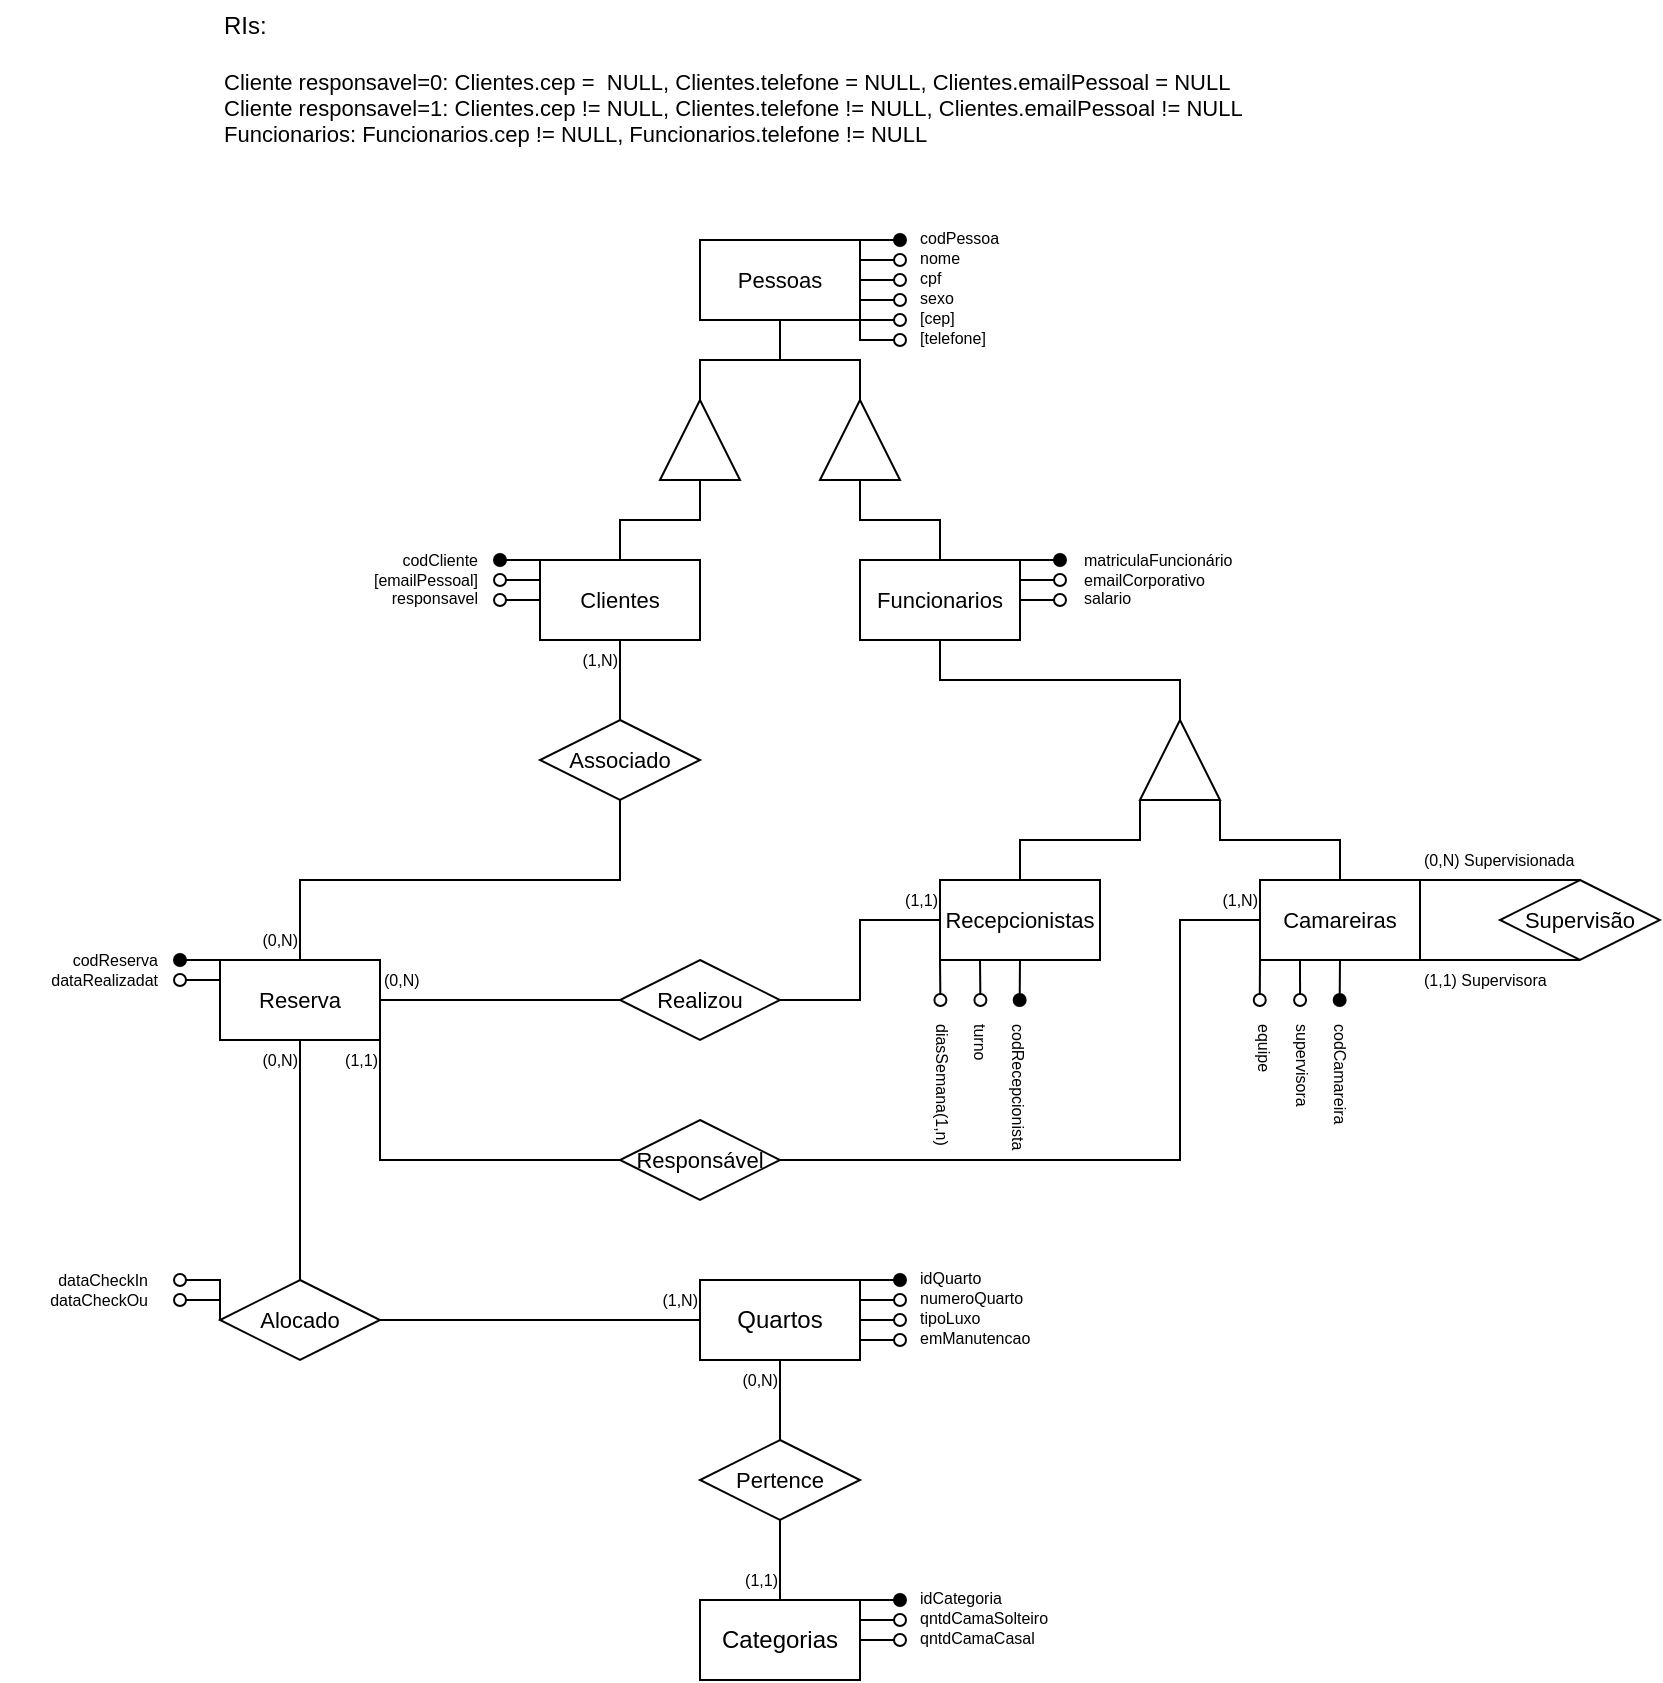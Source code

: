 <mxfile version="21.7.0" type="google">
  <diagram name="Page-1" id="pVK-v3Ne4E4YhY4qY6vI">
    <mxGraphModel grid="1" page="1" gridSize="10" guides="1" tooltips="1" connect="1" arrows="1" fold="1" pageScale="1" pageWidth="850" pageHeight="1100" math="0" shadow="0">
      <root>
        <mxCell id="0" />
        <mxCell id="1" parent="0" />
        <mxCell id="wfzsaKQqFc7a_JItM7_2-113" style="edgeStyle=orthogonalEdgeStyle;shape=connector;rounded=0;orthogonalLoop=1;jettySize=auto;html=1;exitX=1;exitY=0;exitDx=0;exitDy=0;labelBackgroundColor=none;fontFamily=Helvetica;fontSize=8;fontColor=default;endArrow=oval;endFill=1;" edge="1" parent="1" source="wfzsaKQqFc7a_JItM7_2-63">
          <mxGeometry relative="1" as="geometry">
            <mxPoint x="380" y="200" as="targetPoint" />
          </mxGeometry>
        </mxCell>
        <mxCell id="wfzsaKQqFc7a_JItM7_2-114" style="edgeStyle=orthogonalEdgeStyle;shape=connector;rounded=0;orthogonalLoop=1;jettySize=auto;html=1;exitX=1;exitY=0.25;exitDx=0;exitDy=0;labelBackgroundColor=none;fontFamily=Helvetica;fontSize=8;fontColor=default;endArrow=oval;endFill=0;" edge="1" parent="1" source="wfzsaKQqFc7a_JItM7_2-63">
          <mxGeometry relative="1" as="geometry">
            <mxPoint x="380" y="210.286" as="targetPoint" />
          </mxGeometry>
        </mxCell>
        <mxCell id="wfzsaKQqFc7a_JItM7_2-115" style="edgeStyle=orthogonalEdgeStyle;shape=connector;rounded=0;orthogonalLoop=1;jettySize=auto;html=1;exitX=1;exitY=0.5;exitDx=0;exitDy=0;labelBackgroundColor=none;fontFamily=Helvetica;fontSize=8;fontColor=default;endArrow=oval;endFill=0;" edge="1" parent="1" source="wfzsaKQqFc7a_JItM7_2-63">
          <mxGeometry relative="1" as="geometry">
            <mxPoint x="380" y="220" as="targetPoint" />
          </mxGeometry>
        </mxCell>
        <mxCell id="wfzsaKQqFc7a_JItM7_2-120" style="edgeStyle=orthogonalEdgeStyle;shape=connector;rounded=0;orthogonalLoop=1;jettySize=auto;html=1;exitX=0.5;exitY=1;exitDx=0;exitDy=0;entryX=0;entryY=0;entryDx=20;entryDy=0;entryPerimeter=0;labelBackgroundColor=none;fontFamily=Helvetica;fontSize=8;fontColor=default;endArrow=none;endFill=0;" edge="1" parent="1" source="wfzsaKQqFc7a_JItM7_2-63" target="wfzsaKQqFc7a_JItM7_2-116">
          <mxGeometry relative="1" as="geometry" />
        </mxCell>
        <mxCell id="wfzsaKQqFc7a_JItM7_2-63" value="Funcionarios" style="rounded=0;whiteSpace=wrap;html=1;fontFamily=Helvetica;fontSize=11;labelBackgroundColor=none;" vertex="1" parent="1">
          <mxGeometry x="280" y="200" width="80" height="40" as="geometry" />
        </mxCell>
        <mxCell id="wfzsaKQqFc7a_JItM7_2-121" style="edgeStyle=orthogonalEdgeStyle;shape=connector;rounded=0;orthogonalLoop=1;jettySize=auto;html=1;exitX=0;exitY=1;exitDx=0;exitDy=0;labelBackgroundColor=none;fontFamily=Helvetica;fontSize=8;fontColor=default;endArrow=oval;endFill=0;" edge="1" parent="1" source="wfzsaKQqFc7a_JItM7_2-64">
          <mxGeometry relative="1" as="geometry">
            <mxPoint x="320.2" y="420" as="targetPoint" />
          </mxGeometry>
        </mxCell>
        <mxCell id="wfzsaKQqFc7a_JItM7_2-122" style="edgeStyle=orthogonalEdgeStyle;shape=connector;rounded=0;orthogonalLoop=1;jettySize=auto;html=1;exitX=0.25;exitY=1;exitDx=0;exitDy=0;labelBackgroundColor=none;fontFamily=Helvetica;fontSize=8;fontColor=default;endArrow=oval;endFill=0;" edge="1" parent="1" source="wfzsaKQqFc7a_JItM7_2-64">
          <mxGeometry relative="1" as="geometry">
            <mxPoint x="340.2" y="420" as="targetPoint" />
          </mxGeometry>
        </mxCell>
        <mxCell id="KZVHmi9vI_cz33Y4YaYQ-47" style="edgeStyle=orthogonalEdgeStyle;shape=connector;rounded=0;orthogonalLoop=1;jettySize=auto;html=1;exitX=0.5;exitY=1;exitDx=0;exitDy=0;labelBackgroundColor=default;strokeColor=default;fontFamily=Helvetica;fontSize=11;fontColor=default;endArrow=oval;endFill=1;" edge="1" parent="1" source="wfzsaKQqFc7a_JItM7_2-64">
          <mxGeometry relative="1" as="geometry">
            <mxPoint x="359.833" y="420" as="targetPoint" />
          </mxGeometry>
        </mxCell>
        <mxCell id="wfzsaKQqFc7a_JItM7_2-64" value="Recepcionistas" style="rounded=0;whiteSpace=wrap;html=1;fontFamily=Helvetica;fontSize=11;labelBackgroundColor=none;" vertex="1" parent="1">
          <mxGeometry x="320" y="360" width="80" height="40" as="geometry" />
        </mxCell>
        <mxCell id="KZVHmi9vI_cz33Y4YaYQ-1" style="edgeStyle=orthogonalEdgeStyle;rounded=0;orthogonalLoop=1;jettySize=auto;html=1;exitX=0;exitY=1;exitDx=0;exitDy=0;endArrow=oval;endFill=0;" edge="1" parent="1" source="wfzsaKQqFc7a_JItM7_2-65">
          <mxGeometry relative="1" as="geometry">
            <mxPoint x="479.889" y="420" as="targetPoint" />
          </mxGeometry>
        </mxCell>
        <mxCell id="KZVHmi9vI_cz33Y4YaYQ-15" style="edgeStyle=orthogonalEdgeStyle;shape=connector;rounded=0;orthogonalLoop=1;jettySize=auto;html=1;exitX=1;exitY=0;exitDx=0;exitDy=0;entryX=0.5;entryY=0;entryDx=0;entryDy=0;labelBackgroundColor=default;strokeColor=default;fontFamily=Helvetica;fontSize=11;fontColor=default;endArrow=none;endFill=0;" edge="1" parent="1" source="wfzsaKQqFc7a_JItM7_2-65" target="KZVHmi9vI_cz33Y4YaYQ-14">
          <mxGeometry relative="1" as="geometry">
            <Array as="points">
              <mxPoint x="610" y="360" />
              <mxPoint x="610" y="360" />
            </Array>
          </mxGeometry>
        </mxCell>
        <mxCell id="KZVHmi9vI_cz33Y4YaYQ-16" style="edgeStyle=orthogonalEdgeStyle;shape=connector;rounded=0;orthogonalLoop=1;jettySize=auto;html=1;exitX=1;exitY=1;exitDx=0;exitDy=0;entryX=0.5;entryY=1;entryDx=0;entryDy=0;labelBackgroundColor=default;strokeColor=default;fontFamily=Helvetica;fontSize=11;fontColor=default;endArrow=none;endFill=0;" edge="1" parent="1" source="wfzsaKQqFc7a_JItM7_2-65" target="KZVHmi9vI_cz33Y4YaYQ-14">
          <mxGeometry relative="1" as="geometry">
            <Array as="points">
              <mxPoint x="620" y="400" />
              <mxPoint x="620" y="400" />
            </Array>
          </mxGeometry>
        </mxCell>
        <mxCell id="KZVHmi9vI_cz33Y4YaYQ-37" style="edgeStyle=orthogonalEdgeStyle;shape=connector;rounded=0;orthogonalLoop=1;jettySize=auto;html=1;exitX=0.25;exitY=1;exitDx=0;exitDy=0;labelBackgroundColor=default;strokeColor=default;fontFamily=Helvetica;fontSize=11;fontColor=default;endArrow=oval;endFill=0;" edge="1" parent="1" source="wfzsaKQqFc7a_JItM7_2-65">
          <mxGeometry relative="1" as="geometry">
            <mxPoint x="500.034" y="420" as="targetPoint" />
          </mxGeometry>
        </mxCell>
        <mxCell id="KZVHmi9vI_cz33Y4YaYQ-48" style="edgeStyle=orthogonalEdgeStyle;shape=connector;rounded=0;orthogonalLoop=1;jettySize=auto;html=1;exitX=0.5;exitY=1;exitDx=0;exitDy=0;labelBackgroundColor=default;strokeColor=default;fontFamily=Helvetica;fontSize=11;fontColor=default;endArrow=oval;endFill=1;" edge="1" parent="1" source="wfzsaKQqFc7a_JItM7_2-65">
          <mxGeometry relative="1" as="geometry">
            <mxPoint x="519.833" y="420" as="targetPoint" />
          </mxGeometry>
        </mxCell>
        <mxCell id="wfzsaKQqFc7a_JItM7_2-65" value="Camareiras" style="rounded=0;whiteSpace=wrap;html=1;fontFamily=Helvetica;fontSize=11;labelBackgroundColor=none;" vertex="1" parent="1">
          <mxGeometry x="480" y="360" width="80" height="40" as="geometry" />
        </mxCell>
        <mxCell id="wfzsaKQqFc7a_JItM7_2-73" style="edgeStyle=orthogonalEdgeStyle;shape=connector;rounded=0;orthogonalLoop=1;jettySize=auto;html=1;exitX=1;exitY=0;exitDx=0;exitDy=0;labelBackgroundColor=none;fontFamily=Helvetica;fontSize=11;fontColor=default;endArrow=oval;endFill=1;" edge="1" parent="1" source="wfzsaKQqFc7a_JItM7_2-66">
          <mxGeometry relative="1" as="geometry">
            <mxPoint x="300" y="40" as="targetPoint" />
          </mxGeometry>
        </mxCell>
        <mxCell id="wfzsaKQqFc7a_JItM7_2-74" style="edgeStyle=orthogonalEdgeStyle;shape=connector;rounded=0;orthogonalLoop=1;jettySize=auto;html=1;exitX=1;exitY=0.25;exitDx=0;exitDy=0;labelBackgroundColor=none;fontFamily=Helvetica;fontSize=11;fontColor=default;endArrow=oval;endFill=0;" edge="1" parent="1" source="wfzsaKQqFc7a_JItM7_2-66">
          <mxGeometry relative="1" as="geometry">
            <mxPoint x="300" y="50" as="targetPoint" />
          </mxGeometry>
        </mxCell>
        <mxCell id="wfzsaKQqFc7a_JItM7_2-75" style="edgeStyle=orthogonalEdgeStyle;shape=connector;rounded=0;orthogonalLoop=1;jettySize=auto;html=1;exitX=1;exitY=0.5;exitDx=0;exitDy=0;labelBackgroundColor=none;fontFamily=Helvetica;fontSize=11;fontColor=default;endArrow=oval;endFill=0;" edge="1" parent="1" source="wfzsaKQqFc7a_JItM7_2-66">
          <mxGeometry relative="1" as="geometry">
            <mxPoint x="300" y="60" as="targetPoint" />
          </mxGeometry>
        </mxCell>
        <mxCell id="wfzsaKQqFc7a_JItM7_2-79" style="edgeStyle=orthogonalEdgeStyle;shape=connector;rounded=0;orthogonalLoop=1;jettySize=auto;html=1;exitX=0.5;exitY=1;exitDx=0;exitDy=0;entryX=0;entryY=0;entryDx=20;entryDy=0;entryPerimeter=0;labelBackgroundColor=none;fontFamily=Helvetica;fontSize=8;fontColor=default;endArrow=none;endFill=0;" edge="1" parent="1" source="wfzsaKQqFc7a_JItM7_2-66" target="wfzsaKQqFc7a_JItM7_2-78">
          <mxGeometry relative="1" as="geometry" />
        </mxCell>
        <mxCell id="wfzsaKQqFc7a_JItM7_2-82" style="edgeStyle=orthogonalEdgeStyle;shape=connector;rounded=0;orthogonalLoop=1;jettySize=auto;html=1;exitX=1;exitY=0.75;exitDx=0;exitDy=0;labelBackgroundColor=none;fontFamily=Helvetica;fontSize=8;fontColor=default;endArrow=oval;endFill=0;" edge="1" parent="1" source="wfzsaKQqFc7a_JItM7_2-66">
          <mxGeometry relative="1" as="geometry">
            <mxPoint x="300" y="70.286" as="targetPoint" />
          </mxGeometry>
        </mxCell>
        <mxCell id="wfzsaKQqFc7a_JItM7_2-108" style="edgeStyle=orthogonalEdgeStyle;shape=connector;rounded=0;orthogonalLoop=1;jettySize=auto;html=1;exitX=0.5;exitY=1;exitDx=0;exitDy=0;entryX=0;entryY=0;entryDx=20;entryDy=0;entryPerimeter=0;labelBackgroundColor=none;fontFamily=Helvetica;fontSize=8;fontColor=default;endArrow=none;endFill=0;" edge="1" parent="1" source="wfzsaKQqFc7a_JItM7_2-66" target="wfzsaKQqFc7a_JItM7_2-107">
          <mxGeometry relative="1" as="geometry" />
        </mxCell>
        <mxCell id="wfzsaKQqFc7a_JItM7_2-111" style="edgeStyle=orthogonalEdgeStyle;shape=connector;rounded=0;orthogonalLoop=1;jettySize=auto;html=1;exitX=1;exitY=1;exitDx=0;exitDy=0;labelBackgroundColor=none;fontFamily=Helvetica;fontSize=8;fontColor=default;endArrow=oval;endFill=0;" edge="1" parent="1" source="wfzsaKQqFc7a_JItM7_2-66">
          <mxGeometry relative="1" as="geometry">
            <mxPoint x="300" y="80" as="targetPoint" />
          </mxGeometry>
        </mxCell>
        <mxCell id="wfzsaKQqFc7a_JItM7_2-112" style="edgeStyle=orthogonalEdgeStyle;shape=connector;rounded=0;orthogonalLoop=1;jettySize=auto;html=1;exitX=1;exitY=1;exitDx=0;exitDy=0;labelBackgroundColor=none;fontFamily=Helvetica;fontSize=8;fontColor=default;endArrow=oval;endFill=0;" edge="1" parent="1" source="wfzsaKQqFc7a_JItM7_2-66">
          <mxGeometry relative="1" as="geometry">
            <mxPoint x="300" y="90" as="targetPoint" />
            <Array as="points">
              <mxPoint x="280" y="90" />
            </Array>
          </mxGeometry>
        </mxCell>
        <mxCell id="wfzsaKQqFc7a_JItM7_2-66" value="Pessoas" style="rounded=0;whiteSpace=wrap;html=1;fontFamily=Helvetica;fontSize=11;labelBackgroundColor=none;" vertex="1" parent="1">
          <mxGeometry x="200" y="40" width="80" height="40" as="geometry" />
        </mxCell>
        <mxCell id="wfzsaKQqFc7a_JItM7_2-105" style="edgeStyle=orthogonalEdgeStyle;shape=connector;rounded=0;orthogonalLoop=1;jettySize=auto;html=1;exitX=0;exitY=0;exitDx=0;exitDy=0;labelBackgroundColor=none;fontFamily=Helvetica;fontSize=8;fontColor=default;endArrow=oval;endFill=1;" edge="1" parent="1" source="wfzsaKQqFc7a_JItM7_2-67">
          <mxGeometry relative="1" as="geometry">
            <mxPoint x="100" y="200" as="targetPoint" />
          </mxGeometry>
        </mxCell>
        <mxCell id="wfzsaKQqFc7a_JItM7_2-106" style="edgeStyle=orthogonalEdgeStyle;shape=connector;rounded=0;orthogonalLoop=1;jettySize=auto;html=1;exitX=0;exitY=0.25;exitDx=0;exitDy=0;labelBackgroundColor=none;fontFamily=Helvetica;fontSize=8;fontColor=default;endArrow=oval;endFill=0;" edge="1" parent="1" source="wfzsaKQqFc7a_JItM7_2-67">
          <mxGeometry relative="1" as="geometry">
            <mxPoint x="100" y="210" as="targetPoint" />
          </mxGeometry>
        </mxCell>
        <mxCell id="wfzsaKQqFc7a_JItM7_2-110" style="edgeStyle=orthogonalEdgeStyle;shape=connector;rounded=0;orthogonalLoop=1;jettySize=auto;html=1;exitX=0;exitY=0.5;exitDx=0;exitDy=0;labelBackgroundColor=none;fontFamily=Helvetica;fontSize=8;fontColor=default;endArrow=oval;endFill=0;" edge="1" parent="1" source="wfzsaKQqFc7a_JItM7_2-67">
          <mxGeometry relative="1" as="geometry">
            <mxPoint x="100" y="220" as="targetPoint" />
          </mxGeometry>
        </mxCell>
        <mxCell id="wfzsaKQqFc7a_JItM7_2-67" value="Clientes" style="rounded=0;whiteSpace=wrap;html=1;fontFamily=Helvetica;fontSize=11;labelBackgroundColor=none;" vertex="1" parent="1">
          <mxGeometry x="120" y="200" width="80" height="40" as="geometry" />
        </mxCell>
        <mxCell id="wfzsaKQqFc7a_JItM7_2-131" style="edgeStyle=orthogonalEdgeStyle;shape=connector;rounded=0;orthogonalLoop=1;jettySize=auto;html=1;exitX=1;exitY=0;exitDx=0;exitDy=0;labelBackgroundColor=none;fontFamily=Helvetica;fontSize=8;fontColor=default;endArrow=oval;endFill=1;" edge="1" parent="1" source="wfzsaKQqFc7a_JItM7_2-69">
          <mxGeometry relative="1" as="geometry">
            <mxPoint x="300" y="560" as="targetPoint" />
          </mxGeometry>
        </mxCell>
        <mxCell id="wfzsaKQqFc7a_JItM7_2-132" style="edgeStyle=orthogonalEdgeStyle;shape=connector;rounded=0;orthogonalLoop=1;jettySize=auto;html=1;exitX=1;exitY=0.25;exitDx=0;exitDy=0;labelBackgroundColor=none;fontFamily=Helvetica;fontSize=8;fontColor=default;endArrow=oval;endFill=0;" edge="1" parent="1" source="wfzsaKQqFc7a_JItM7_2-69">
          <mxGeometry relative="1" as="geometry">
            <mxPoint x="300" y="570" as="targetPoint" />
          </mxGeometry>
        </mxCell>
        <mxCell id="wfzsaKQqFc7a_JItM7_2-133" style="edgeStyle=orthogonalEdgeStyle;shape=connector;rounded=0;orthogonalLoop=1;jettySize=auto;html=1;exitX=1;exitY=0.5;exitDx=0;exitDy=0;labelBackgroundColor=none;fontFamily=Helvetica;fontSize=8;fontColor=default;endArrow=oval;endFill=0;" edge="1" parent="1" source="wfzsaKQqFc7a_JItM7_2-69">
          <mxGeometry relative="1" as="geometry">
            <mxPoint x="300" y="580" as="targetPoint" />
          </mxGeometry>
        </mxCell>
        <mxCell id="wfzsaKQqFc7a_JItM7_2-134" style="edgeStyle=orthogonalEdgeStyle;shape=connector;rounded=0;orthogonalLoop=1;jettySize=auto;html=1;exitX=1;exitY=0.75;exitDx=0;exitDy=0;labelBackgroundColor=none;fontFamily=Helvetica;fontSize=8;fontColor=default;endArrow=oval;endFill=0;" edge="1" parent="1" source="wfzsaKQqFc7a_JItM7_2-69">
          <mxGeometry relative="1" as="geometry">
            <mxPoint x="300" y="590" as="targetPoint" />
          </mxGeometry>
        </mxCell>
        <mxCell id="KZVHmi9vI_cz33Y4YaYQ-7" style="edgeStyle=orthogonalEdgeStyle;shape=connector;rounded=0;orthogonalLoop=1;jettySize=auto;html=1;exitX=0.5;exitY=1;exitDx=0;exitDy=0;entryX=0.5;entryY=0;entryDx=0;entryDy=0;labelBackgroundColor=default;strokeColor=default;fontFamily=Helvetica;fontSize=11;fontColor=default;endArrow=none;endFill=0;" edge="1" parent="1" source="wfzsaKQqFc7a_JItM7_2-69" target="wfzsaKQqFc7a_JItM7_2-146">
          <mxGeometry relative="1" as="geometry" />
        </mxCell>
        <mxCell id="wfzsaKQqFc7a_JItM7_2-69" value="Quartos" style="rounded=0;whiteSpace=wrap;html=1;labelBackgroundColor=none;" vertex="1" parent="1">
          <mxGeometry x="200" y="560" width="80" height="40" as="geometry" />
        </mxCell>
        <mxCell id="wfzsaKQqFc7a_JItM7_2-70" value="codPessoa&#xa;nome&#xa;cpf&#xa;sexo&#xa;[cep]&#xa;[telefone]&#xa;&#xa;" style="text;align=left;verticalAlign=top;resizable=0;points=[];autosize=1;strokeColor=none;fillColor=none;fontSize=8;fontFamily=Helvetica;labelPosition=center;verticalLabelPosition=middle;spacingBottom=0;spacing=0;strokeWidth=0;labelBackgroundColor=none;" vertex="1" parent="1">
          <mxGeometry x="310" y="30" width="60" height="70" as="geometry" />
        </mxCell>
        <mxCell id="wfzsaKQqFc7a_JItM7_2-81" style="edgeStyle=orthogonalEdgeStyle;shape=connector;rounded=0;orthogonalLoop=1;jettySize=auto;html=1;exitX=0.5;exitY=1;exitDx=0;exitDy=0;exitPerimeter=0;entryX=0.5;entryY=0;entryDx=0;entryDy=0;labelBackgroundColor=none;fontFamily=Helvetica;fontSize=8;fontColor=default;endArrow=none;endFill=0;" edge="1" parent="1" source="wfzsaKQqFc7a_JItM7_2-78" target="wfzsaKQqFc7a_JItM7_2-67">
          <mxGeometry relative="1" as="geometry" />
        </mxCell>
        <mxCell id="wfzsaKQqFc7a_JItM7_2-78" value="" style="verticalLabelPosition=bottom;verticalAlign=top;html=1;shape=mxgraph.basic.acute_triangle;dx=0.5;strokeWidth=1;fontFamily=Helvetica;fontSize=8;fillColor=none;labelBackgroundColor=none;" vertex="1" parent="1">
          <mxGeometry x="180" y="120" width="40" height="40" as="geometry" />
        </mxCell>
        <mxCell id="wfzsaKQqFc7a_JItM7_2-83" value="&lt;div&gt;codCliente&lt;br&gt;&lt;/div&gt;&lt;div&gt;[emailPessoal]&lt;/div&gt;&lt;div&gt;responsavel&lt;br&gt;&lt;/div&gt;" style="text;html=1;align=right;verticalAlign=middle;resizable=0;points=[];autosize=1;strokeColor=none;fillColor=none;fontSize=8;fontFamily=Helvetica;labelBackgroundColor=none;" vertex="1" parent="1">
          <mxGeometry x="10" y="190" width="80" height="40" as="geometry" />
        </mxCell>
        <mxCell id="wfzsaKQqFc7a_JItM7_2-84" value="&lt;div&gt;matriculaFuncionário&lt;/div&gt;&lt;div&gt;emailCorporativo&lt;br&gt;&lt;/div&gt;&lt;div&gt;salario&lt;br&gt;&lt;/div&gt;" style="text;html=1;align=left;verticalAlign=middle;resizable=0;points=[];autosize=1;strokeColor=none;fillColor=none;fontSize=8;fontFamily=Helvetica;labelBackgroundColor=none;" vertex="1" parent="1">
          <mxGeometry x="390" y="190" width="100" height="40" as="geometry" />
        </mxCell>
        <mxCell id="wfzsaKQqFc7a_JItM7_2-98" value="idQuarto&#xa;numeroQuarto&#xa;tipoLuxo&#xa;emManutencao&#xa;&#xa;" style="text;align=left;verticalAlign=top;resizable=0;points=[];autosize=1;strokeColor=none;fillColor=none;fontSize=8;fontFamily=Helvetica;labelPosition=center;verticalLabelPosition=middle;spacingBottom=0;spacing=0;strokeWidth=0;labelBackgroundColor=none;" vertex="1" parent="1">
          <mxGeometry x="310" y="550" width="70" height="60" as="geometry" />
        </mxCell>
        <mxCell id="wfzsaKQqFc7a_JItM7_2-135" style="edgeStyle=orthogonalEdgeStyle;shape=connector;rounded=0;orthogonalLoop=1;jettySize=auto;html=1;exitX=1;exitY=0;exitDx=0;exitDy=0;labelBackgroundColor=none;fontFamily=Helvetica;fontSize=8;fontColor=default;endArrow=oval;endFill=1;" edge="1" parent="1" source="wfzsaKQqFc7a_JItM7_2-101">
          <mxGeometry relative="1" as="geometry">
            <mxPoint x="300" y="720" as="targetPoint" />
          </mxGeometry>
        </mxCell>
        <mxCell id="wfzsaKQqFc7a_JItM7_2-136" style="edgeStyle=orthogonalEdgeStyle;shape=connector;rounded=0;orthogonalLoop=1;jettySize=auto;html=1;exitX=1;exitY=0.25;exitDx=0;exitDy=0;labelBackgroundColor=none;fontFamily=Helvetica;fontSize=8;fontColor=default;endArrow=oval;endFill=0;" edge="1" parent="1" source="wfzsaKQqFc7a_JItM7_2-101">
          <mxGeometry relative="1" as="geometry">
            <mxPoint x="300" y="730" as="targetPoint" />
          </mxGeometry>
        </mxCell>
        <mxCell id="wfzsaKQqFc7a_JItM7_2-137" style="edgeStyle=orthogonalEdgeStyle;shape=connector;rounded=0;orthogonalLoop=1;jettySize=auto;html=1;exitX=1;exitY=0.5;exitDx=0;exitDy=0;labelBackgroundColor=none;fontFamily=Helvetica;fontSize=8;fontColor=default;endArrow=oval;endFill=0;" edge="1" parent="1" source="wfzsaKQqFc7a_JItM7_2-101">
          <mxGeometry relative="1" as="geometry">
            <mxPoint x="300" y="740" as="targetPoint" />
          </mxGeometry>
        </mxCell>
        <mxCell id="wfzsaKQqFc7a_JItM7_2-101" value="Categorias" style="rounded=0;whiteSpace=wrap;html=1;labelBackgroundColor=none;" vertex="1" parent="1">
          <mxGeometry x="200" y="720" width="80" height="40" as="geometry" />
        </mxCell>
        <mxCell id="wfzsaKQqFc7a_JItM7_2-102" value="idCategoria&#xa;qntdCamaSolteiro&#xa;qntdCamaCasal&#xa;" style="text;align=left;verticalAlign=top;resizable=0;points=[];autosize=1;strokeColor=none;fillColor=none;fontSize=8;fontFamily=Helvetica;labelPosition=center;verticalLabelPosition=middle;spacingBottom=0;spacing=0;strokeWidth=0;labelBackgroundColor=none;" vertex="1" parent="1">
          <mxGeometry x="310" y="710" width="80" height="40" as="geometry" />
        </mxCell>
        <mxCell id="wfzsaKQqFc7a_JItM7_2-104" value="&lt;div&gt;codRecepcionista&lt;br&gt;&lt;/div&gt;&lt;div&gt;&lt;br&gt;&lt;/div&gt;&lt;div&gt;turno&lt;/div&gt;&lt;div&gt;&lt;br&gt;&lt;/div&gt;diasSemana(1,n)" style="text;html=1;align=left;verticalAlign=middle;resizable=0;points=[];autosize=1;strokeColor=none;fillColor=none;fontSize=8;fontFamily=Helvetica;rotation=90;labelBackgroundColor=none;" vertex="1" parent="1">
          <mxGeometry x="295" y="445" width="90" height="60" as="geometry" />
        </mxCell>
        <mxCell id="wfzsaKQqFc7a_JItM7_2-109" style="edgeStyle=orthogonalEdgeStyle;shape=connector;rounded=0;orthogonalLoop=1;jettySize=auto;html=1;exitX=0.5;exitY=1;exitDx=0;exitDy=0;exitPerimeter=0;entryX=0.5;entryY=0;entryDx=0;entryDy=0;labelBackgroundColor=none;fontFamily=Helvetica;fontSize=8;fontColor=default;endArrow=none;endFill=0;" edge="1" parent="1" source="wfzsaKQqFc7a_JItM7_2-107" target="wfzsaKQqFc7a_JItM7_2-63">
          <mxGeometry relative="1" as="geometry" />
        </mxCell>
        <mxCell id="wfzsaKQqFc7a_JItM7_2-107" value="" style="verticalLabelPosition=bottom;verticalAlign=top;html=1;shape=mxgraph.basic.acute_triangle;dx=0.5;strokeWidth=1;fontFamily=Helvetica;fontSize=8;fillColor=none;labelBackgroundColor=none;" vertex="1" parent="1">
          <mxGeometry x="260" y="120" width="40" height="40" as="geometry" />
        </mxCell>
        <mxCell id="wfzsaKQqFc7a_JItM7_2-117" style="edgeStyle=orthogonalEdgeStyle;shape=connector;rounded=0;orthogonalLoop=1;jettySize=auto;html=1;exitX=1;exitY=1;exitDx=0;exitDy=0;exitPerimeter=0;entryX=0.5;entryY=0;entryDx=0;entryDy=0;labelBackgroundColor=none;fontFamily=Helvetica;fontSize=8;fontColor=default;endArrow=none;endFill=0;" edge="1" parent="1" source="wfzsaKQqFc7a_JItM7_2-116" target="wfzsaKQqFc7a_JItM7_2-65">
          <mxGeometry relative="1" as="geometry" />
        </mxCell>
        <mxCell id="wfzsaKQqFc7a_JItM7_2-119" style="edgeStyle=orthogonalEdgeStyle;shape=connector;rounded=0;orthogonalLoop=1;jettySize=auto;html=1;exitX=0;exitY=1;exitDx=0;exitDy=0;exitPerimeter=0;entryX=0.5;entryY=0;entryDx=0;entryDy=0;labelBackgroundColor=none;fontFamily=Helvetica;fontSize=8;fontColor=default;endArrow=none;endFill=0;" edge="1" parent="1" source="wfzsaKQqFc7a_JItM7_2-116" target="wfzsaKQqFc7a_JItM7_2-64">
          <mxGeometry relative="1" as="geometry" />
        </mxCell>
        <mxCell id="wfzsaKQqFc7a_JItM7_2-116" value="" style="verticalLabelPosition=bottom;verticalAlign=top;html=1;shape=mxgraph.basic.acute_triangle;dx=0.5;strokeWidth=1;fontFamily=Helvetica;fontSize=8;fillColor=none;labelBackgroundColor=none;" vertex="1" parent="1">
          <mxGeometry x="420" y="280" width="40" height="40" as="geometry" />
        </mxCell>
        <mxCell id="KZVHmi9vI_cz33Y4YaYQ-8" style="edgeStyle=orthogonalEdgeStyle;shape=connector;rounded=0;orthogonalLoop=1;jettySize=auto;html=1;exitX=0.5;exitY=1;exitDx=0;exitDy=0;entryX=0.5;entryY=0;entryDx=0;entryDy=0;labelBackgroundColor=default;strokeColor=default;fontFamily=Helvetica;fontSize=11;fontColor=default;endArrow=none;endFill=0;" edge="1" parent="1" source="wfzsaKQqFc7a_JItM7_2-146" target="wfzsaKQqFc7a_JItM7_2-101">
          <mxGeometry relative="1" as="geometry" />
        </mxCell>
        <mxCell id="wfzsaKQqFc7a_JItM7_2-146" value="Pertence" style="rhombus;whiteSpace=wrap;html=1;rounded=0;strokeWidth=1;fontFamily=Helvetica;fontSize=11;labelBackgroundColor=none;" vertex="1" parent="1">
          <mxGeometry x="200" y="640" width="80" height="40" as="geometry" />
        </mxCell>
        <mxCell id="wfzsaKQqFc7a_JItM7_2-168" style="edgeStyle=orthogonalEdgeStyle;shape=connector;rounded=0;orthogonalLoop=1;jettySize=auto;html=1;exitX=0.5;exitY=1;exitDx=0;exitDy=0;entryX=0.5;entryY=0;entryDx=0;entryDy=0;labelBackgroundColor=default;strokeColor=default;fontFamily=Helvetica;fontSize=11;fontColor=default;endArrow=none;endFill=0;" edge="1" parent="1" source="wfzsaKQqFc7a_JItM7_2-149" target="wfzsaKQqFc7a_JItM7_2-167">
          <mxGeometry relative="1" as="geometry" />
        </mxCell>
        <mxCell id="KZVHmi9vI_cz33Y4YaYQ-3" style="edgeStyle=orthogonalEdgeStyle;shape=connector;rounded=0;orthogonalLoop=1;jettySize=auto;html=1;exitX=0;exitY=0;exitDx=0;exitDy=0;labelBackgroundColor=default;strokeColor=default;fontFamily=Helvetica;fontSize=11;fontColor=default;endArrow=oval;endFill=1;" edge="1" parent="1" source="wfzsaKQqFc7a_JItM7_2-149">
          <mxGeometry relative="1" as="geometry">
            <mxPoint x="-60" y="399.889" as="targetPoint" />
          </mxGeometry>
        </mxCell>
        <mxCell id="KZVHmi9vI_cz33Y4YaYQ-4" style="edgeStyle=orthogonalEdgeStyle;shape=connector;rounded=0;orthogonalLoop=1;jettySize=auto;html=1;exitX=0;exitY=0.25;exitDx=0;exitDy=0;labelBackgroundColor=default;strokeColor=default;fontFamily=Helvetica;fontSize=11;fontColor=default;endArrow=oval;endFill=0;" edge="1" parent="1" source="wfzsaKQqFc7a_JItM7_2-149">
          <mxGeometry relative="1" as="geometry">
            <mxPoint x="-60" y="409.889" as="targetPoint" />
          </mxGeometry>
        </mxCell>
        <mxCell id="wfzsaKQqFc7a_JItM7_2-149" value="Reserva" style="rounded=0;whiteSpace=wrap;html=1;fontSize=11;labelBackgroundColor=none;" vertex="1" parent="1">
          <mxGeometry x="-40" y="400" width="80" height="40" as="geometry" />
        </mxCell>
        <mxCell id="wfzsaKQqFc7a_JItM7_2-150" value="&lt;div&gt;codReserva&lt;/div&gt;&lt;div&gt;dataRealizadat&lt;/div&gt;" style="text;html=1;align=right;verticalAlign=middle;resizable=0;points=[];autosize=1;strokeColor=none;fillColor=none;fontSize=8;fontFamily=Helvetica;labelBackgroundColor=none;" vertex="1" parent="1">
          <mxGeometry x="-150" y="390" width="80" height="30" as="geometry" />
        </mxCell>
        <mxCell id="wfzsaKQqFc7a_JItM7_2-154" style="edgeStyle=orthogonalEdgeStyle;shape=connector;rounded=0;orthogonalLoop=1;jettySize=auto;html=1;exitX=0.5;exitY=0;exitDx=0;exitDy=0;entryX=0.5;entryY=1;entryDx=0;entryDy=0;labelBackgroundColor=none;fontFamily=Helvetica;fontSize=11;fontColor=default;endArrow=none;endFill=0;" edge="1" parent="1" source="wfzsaKQqFc7a_JItM7_2-152" target="wfzsaKQqFc7a_JItM7_2-67">
          <mxGeometry relative="1" as="geometry" />
        </mxCell>
        <mxCell id="wfzsaKQqFc7a_JItM7_2-155" style="edgeStyle=orthogonalEdgeStyle;shape=connector;rounded=0;orthogonalLoop=1;jettySize=auto;html=1;exitX=0.5;exitY=1;exitDx=0;exitDy=0;entryX=0.5;entryY=0;entryDx=0;entryDy=0;labelBackgroundColor=none;fontFamily=Helvetica;fontSize=11;fontColor=default;endArrow=none;endFill=0;" edge="1" parent="1" source="wfzsaKQqFc7a_JItM7_2-152" target="wfzsaKQqFc7a_JItM7_2-149">
          <mxGeometry relative="1" as="geometry" />
        </mxCell>
        <mxCell id="wfzsaKQqFc7a_JItM7_2-152" value="Associado" style="rhombus;whiteSpace=wrap;html=1;rounded=0;strokeWidth=1;fontFamily=Helvetica;fontSize=11;labelBackgroundColor=none;" vertex="1" parent="1">
          <mxGeometry x="120" y="280" width="80" height="40" as="geometry" />
        </mxCell>
        <mxCell id="wfzsaKQqFc7a_JItM7_2-163" style="edgeStyle=orthogonalEdgeStyle;rounded=0;orthogonalLoop=1;jettySize=auto;html=1;exitX=1;exitY=0.5;exitDx=0;exitDy=0;entryX=0;entryY=0.5;entryDx=0;entryDy=0;endArrow=none;endFill=0;" edge="1" parent="1" source="wfzsaKQqFc7a_JItM7_2-162" target="wfzsaKQqFc7a_JItM7_2-64">
          <mxGeometry relative="1" as="geometry" />
        </mxCell>
        <mxCell id="wfzsaKQqFc7a_JItM7_2-164" style="edgeStyle=orthogonalEdgeStyle;shape=connector;rounded=0;orthogonalLoop=1;jettySize=auto;html=1;exitX=0;exitY=0.5;exitDx=0;exitDy=0;entryX=1;entryY=0.5;entryDx=0;entryDy=0;labelBackgroundColor=default;strokeColor=default;fontFamily=Helvetica;fontSize=11;fontColor=default;endArrow=none;endFill=0;" edge="1" parent="1" source="wfzsaKQqFc7a_JItM7_2-162" target="wfzsaKQqFc7a_JItM7_2-149">
          <mxGeometry relative="1" as="geometry" />
        </mxCell>
        <mxCell id="wfzsaKQqFc7a_JItM7_2-162" value="Realizou" style="rhombus;whiteSpace=wrap;html=1;rounded=0;strokeWidth=1;fontFamily=Helvetica;fontSize=11;labelBackgroundColor=none;" vertex="1" parent="1">
          <mxGeometry x="160" y="400" width="80" height="40" as="geometry" />
        </mxCell>
        <mxCell id="wfzsaKQqFc7a_JItM7_2-165" value="&lt;div&gt;&lt;font style=&quot;font-size: 12px;&quot;&gt;RIs:&lt;/font&gt;&lt;/div&gt;&lt;div&gt;&lt;font style=&quot;font-size: 12px;&quot;&gt;&lt;br&gt;&lt;/font&gt;&lt;/div&gt;&lt;div&gt;Cliente responsavel=0: Clientes.cep =&amp;nbsp; NULL, Clientes.telefone = NULL, Clientes.emailPessoal = NULL &lt;br&gt;&lt;/div&gt;&lt;div&gt;Cliente responsavel=1: Clientes.cep != NULL, Clientes.telefone != NULL, Clientes.emailPessoal != NULL&lt;/div&gt;&lt;div&gt;Funcionarios:&amp;nbsp;Funcionarios.cep != NULL,&amp;nbsp;Funcionarios.telefone != NULL&lt;/div&gt;" style="text;html=1;align=left;verticalAlign=middle;resizable=0;points=[];autosize=1;strokeColor=none;fillColor=none;fontSize=11;fontFamily=Helvetica;fontColor=default;" vertex="1" parent="1">
          <mxGeometry x="-40" y="-80" width="530" height="80" as="geometry" />
        </mxCell>
        <mxCell id="wfzsaKQqFc7a_JItM7_2-169" style="edgeStyle=orthogonalEdgeStyle;shape=connector;rounded=0;orthogonalLoop=1;jettySize=auto;html=1;exitX=1;exitY=0.5;exitDx=0;exitDy=0;entryX=0;entryY=0.5;entryDx=0;entryDy=0;labelBackgroundColor=default;strokeColor=default;fontFamily=Helvetica;fontSize=11;fontColor=default;endArrow=none;endFill=0;" edge="1" parent="1" source="wfzsaKQqFc7a_JItM7_2-167" target="wfzsaKQqFc7a_JItM7_2-69">
          <mxGeometry relative="1" as="geometry" />
        </mxCell>
        <mxCell id="KZVHmi9vI_cz33Y4YaYQ-45" style="edgeStyle=orthogonalEdgeStyle;shape=connector;rounded=0;orthogonalLoop=1;jettySize=auto;html=1;exitX=0;exitY=0.5;exitDx=0;exitDy=0;labelBackgroundColor=default;strokeColor=default;fontFamily=Helvetica;fontSize=11;fontColor=default;endArrow=oval;endFill=0;" edge="1" parent="1" source="wfzsaKQqFc7a_JItM7_2-167">
          <mxGeometry relative="1" as="geometry">
            <mxPoint x="-60" y="560" as="targetPoint" />
            <Array as="points">
              <mxPoint x="-40" y="560" />
            </Array>
          </mxGeometry>
        </mxCell>
        <mxCell id="KZVHmi9vI_cz33Y4YaYQ-46" style="edgeStyle=orthogonalEdgeStyle;shape=connector;rounded=0;orthogonalLoop=1;jettySize=auto;html=1;exitX=0;exitY=0.5;exitDx=0;exitDy=0;labelBackgroundColor=default;strokeColor=default;fontFamily=Helvetica;fontSize=11;fontColor=default;endArrow=oval;endFill=0;" edge="1" parent="1" source="wfzsaKQqFc7a_JItM7_2-167">
          <mxGeometry relative="1" as="geometry">
            <mxPoint x="-60" y="570" as="targetPoint" />
            <Array as="points">
              <mxPoint x="-40" y="570" />
            </Array>
          </mxGeometry>
        </mxCell>
        <mxCell id="wfzsaKQqFc7a_JItM7_2-167" value="Alocado" style="rhombus;whiteSpace=wrap;html=1;rounded=0;strokeWidth=1;fontFamily=Helvetica;fontSize=11;labelBackgroundColor=none;" vertex="1" parent="1">
          <mxGeometry x="-40" y="560" width="80" height="40" as="geometry" />
        </mxCell>
        <mxCell id="KZVHmi9vI_cz33Y4YaYQ-12" style="edgeStyle=orthogonalEdgeStyle;shape=connector;rounded=0;orthogonalLoop=1;jettySize=auto;html=1;exitX=1;exitY=0.5;exitDx=0;exitDy=0;entryX=0;entryY=0.5;entryDx=0;entryDy=0;labelBackgroundColor=default;strokeColor=default;fontFamily=Helvetica;fontSize=11;fontColor=default;endArrow=none;endFill=0;" edge="1" parent="1" source="KZVHmi9vI_cz33Y4YaYQ-11" target="wfzsaKQqFc7a_JItM7_2-65">
          <mxGeometry relative="1" as="geometry">
            <Array as="points">
              <mxPoint x="440" y="500" />
              <mxPoint x="440" y="380" />
            </Array>
          </mxGeometry>
        </mxCell>
        <mxCell id="KZVHmi9vI_cz33Y4YaYQ-13" style="edgeStyle=orthogonalEdgeStyle;shape=connector;rounded=0;orthogonalLoop=1;jettySize=auto;html=1;exitX=0;exitY=0.5;exitDx=0;exitDy=0;entryX=1;entryY=1;entryDx=0;entryDy=0;labelBackgroundColor=default;strokeColor=default;fontFamily=Helvetica;fontSize=11;fontColor=default;endArrow=none;endFill=0;" edge="1" parent="1" source="KZVHmi9vI_cz33Y4YaYQ-11" target="wfzsaKQqFc7a_JItM7_2-149">
          <mxGeometry relative="1" as="geometry" />
        </mxCell>
        <mxCell id="KZVHmi9vI_cz33Y4YaYQ-11" value="Responsável" style="rhombus;whiteSpace=wrap;html=1;rounded=0;strokeWidth=1;fontFamily=Helvetica;fontSize=11;labelBackgroundColor=none;" vertex="1" parent="1">
          <mxGeometry x="160" y="480" width="80" height="40" as="geometry" />
        </mxCell>
        <mxCell id="KZVHmi9vI_cz33Y4YaYQ-14" value="Supervisão" style="rhombus;whiteSpace=wrap;html=1;rounded=0;strokeWidth=1;fontFamily=Helvetica;fontSize=11;labelBackgroundColor=none;" vertex="1" parent="1">
          <mxGeometry x="600" y="360" width="80" height="40" as="geometry" />
        </mxCell>
        <mxCell id="KZVHmi9vI_cz33Y4YaYQ-17" value="(0,N)" style="text;html=1;align=right;verticalAlign=middle;resizable=0;points=[];autosize=1;strokeColor=none;fillColor=none;fontSize=8;fontFamily=Helvetica;labelBackgroundColor=none;" vertex="1" parent="1">
          <mxGeometry x="-40" y="380" width="40" height="20" as="geometry" />
        </mxCell>
        <mxCell id="KZVHmi9vI_cz33Y4YaYQ-19" value="(1,N)" style="text;html=1;align=right;verticalAlign=middle;resizable=0;points=[];autosize=1;strokeColor=none;fillColor=none;fontSize=8;fontFamily=Helvetica;labelBackgroundColor=none;" vertex="1" parent="1">
          <mxGeometry x="160" y="560" width="40" height="20" as="geometry" />
        </mxCell>
        <mxCell id="KZVHmi9vI_cz33Y4YaYQ-20" value="(0,N)" style="text;html=1;align=right;verticalAlign=middle;resizable=0;points=[];autosize=1;strokeColor=none;fillColor=none;fontSize=8;fontFamily=Helvetica;labelBackgroundColor=none;" vertex="1" parent="1">
          <mxGeometry x="-40" y="440" width="40" height="20" as="geometry" />
        </mxCell>
        <mxCell id="KZVHmi9vI_cz33Y4YaYQ-24" value="(0,N)" style="text;html=1;align=left;verticalAlign=middle;resizable=0;points=[];autosize=1;strokeColor=none;fillColor=none;fontSize=8;fontFamily=Helvetica;labelBackgroundColor=none;" vertex="1" parent="1">
          <mxGeometry x="40" y="400" width="40" height="20" as="geometry" />
        </mxCell>
        <mxCell id="KZVHmi9vI_cz33Y4YaYQ-26" value="(1,1)" style="text;html=1;align=right;verticalAlign=middle;resizable=0;points=[];autosize=1;strokeColor=none;fillColor=none;fontSize=8;fontFamily=Helvetica;labelBackgroundColor=none;" vertex="1" parent="1">
          <mxGeometry x="280" y="360" width="40" height="20" as="geometry" />
        </mxCell>
        <mxCell id="KZVHmi9vI_cz33Y4YaYQ-27" value="(1,1)" style="text;html=1;align=right;verticalAlign=middle;resizable=0;points=[];autosize=1;strokeColor=none;fillColor=none;fontSize=8;fontFamily=Helvetica;labelBackgroundColor=none;" vertex="1" parent="1">
          <mxGeometry y="440" width="40" height="20" as="geometry" />
        </mxCell>
        <mxCell id="KZVHmi9vI_cz33Y4YaYQ-28" value="(1,N)" style="text;html=1;align=right;verticalAlign=middle;resizable=0;points=[];autosize=1;strokeColor=none;fillColor=none;fontSize=8;fontFamily=Helvetica;labelBackgroundColor=none;" vertex="1" parent="1">
          <mxGeometry x="440" y="360" width="40" height="20" as="geometry" />
        </mxCell>
        <mxCell id="KZVHmi9vI_cz33Y4YaYQ-29" value="(1,1)" style="text;html=1;align=right;verticalAlign=middle;resizable=0;points=[];autosize=1;strokeColor=none;fillColor=none;fontSize=8;fontFamily=Helvetica;labelBackgroundColor=none;" vertex="1" parent="1">
          <mxGeometry x="200" y="700" width="40" height="20" as="geometry" />
        </mxCell>
        <mxCell id="KZVHmi9vI_cz33Y4YaYQ-30" value="(0,N)" style="text;html=1;align=right;verticalAlign=middle;resizable=0;points=[];autosize=1;strokeColor=none;fillColor=none;fontSize=8;fontFamily=Helvetica;labelBackgroundColor=none;" vertex="1" parent="1">
          <mxGeometry x="200" y="600" width="40" height="20" as="geometry" />
        </mxCell>
        <mxCell id="KZVHmi9vI_cz33Y4YaYQ-31" value="(0,N) Supervisionada" style="text;html=1;align=left;verticalAlign=middle;resizable=0;points=[];autosize=1;strokeColor=none;fillColor=none;fontSize=8;fontFamily=Helvetica;labelBackgroundColor=none;" vertex="1" parent="1">
          <mxGeometry x="560" y="340" width="100" height="20" as="geometry" />
        </mxCell>
        <mxCell id="KZVHmi9vI_cz33Y4YaYQ-32" value="(1,1) Supervisora" style="text;html=1;align=left;verticalAlign=middle;resizable=0;points=[];autosize=1;strokeColor=none;fillColor=none;fontSize=8;fontFamily=Helvetica;labelBackgroundColor=none;" vertex="1" parent="1">
          <mxGeometry x="560" y="400" width="90" height="20" as="geometry" />
        </mxCell>
        <mxCell id="KZVHmi9vI_cz33Y4YaYQ-38" value="&lt;div&gt;codCamareira&lt;br&gt;&lt;/div&gt;&lt;div&gt;&lt;br&gt;&lt;/div&gt;&lt;div&gt;supervisora&lt;/div&gt;&lt;div&gt;&lt;br&gt;&lt;/div&gt;&lt;div&gt;equipe&lt;br&gt;&lt;/div&gt;" style="text;html=1;align=left;verticalAlign=middle;resizable=0;points=[];autosize=1;strokeColor=none;fillColor=none;fontSize=8;fontFamily=Helvetica;rotation=90;labelBackgroundColor=none;" vertex="1" parent="1">
          <mxGeometry x="466" y="435" width="70" height="60" as="geometry" />
        </mxCell>
        <mxCell id="KZVHmi9vI_cz33Y4YaYQ-41" value="(1,N)" style="text;html=1;align=right;verticalAlign=middle;resizable=0;points=[];autosize=1;strokeColor=none;fillColor=none;fontSize=8;fontFamily=Helvetica;labelBackgroundColor=none;" vertex="1" parent="1">
          <mxGeometry x="120" y="240" width="40" height="20" as="geometry" />
        </mxCell>
        <mxCell id="KZVHmi9vI_cz33Y4YaYQ-43" value="&lt;div&gt;dataCheckIn&lt;/div&gt;dataCheckOu" style="text;html=1;align=right;verticalAlign=middle;resizable=0;points=[];autosize=1;strokeColor=none;fillColor=none;fontSize=8;fontFamily=Helvetica;labelBackgroundColor=none;" vertex="1" parent="1">
          <mxGeometry x="-145" y="550" width="70" height="30" as="geometry" />
        </mxCell>
      </root>
    </mxGraphModel>
  </diagram>
</mxfile>
